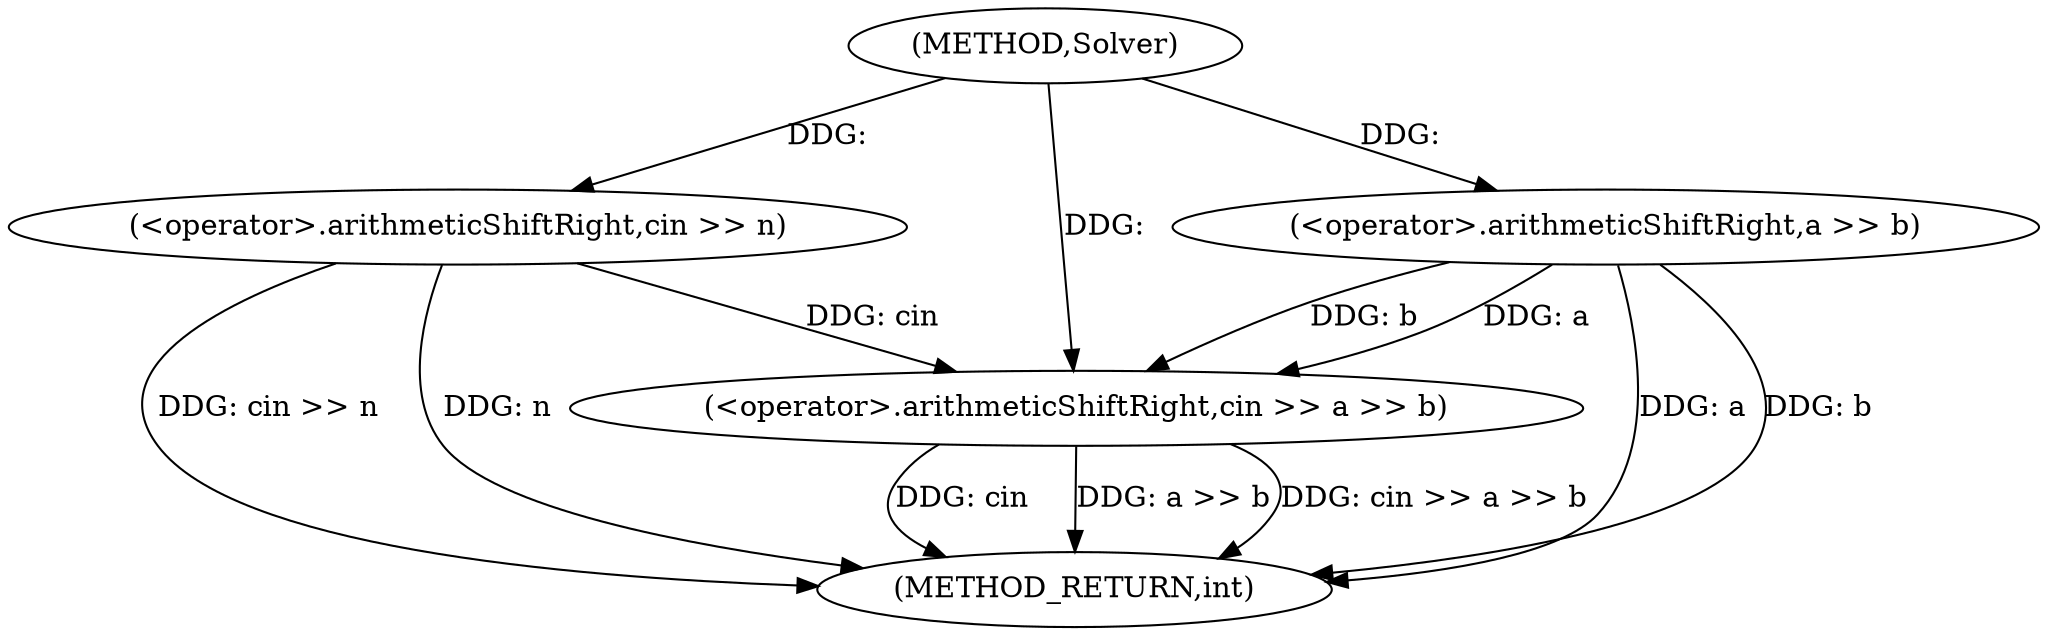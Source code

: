 digraph "Solver" {  
"1000262" [label = "(METHOD,Solver)" ]
"1000272" [label = "(METHOD_RETURN,int)" ]
"1000264" [label = "(<operator>.arithmeticShiftRight,cin >> n)" ]
"1000267" [label = "(<operator>.arithmeticShiftRight,cin >> a >> b)" ]
"1000269" [label = "(<operator>.arithmeticShiftRight,a >> b)" ]
  "1000264" -> "1000272"  [ label = "DDG: cin >> n"] 
  "1000267" -> "1000272"  [ label = "DDG: cin"] 
  "1000269" -> "1000272"  [ label = "DDG: a"] 
  "1000267" -> "1000272"  [ label = "DDG: a >> b"] 
  "1000267" -> "1000272"  [ label = "DDG: cin >> a >> b"] 
  "1000264" -> "1000272"  [ label = "DDG: n"] 
  "1000269" -> "1000272"  [ label = "DDG: b"] 
  "1000262" -> "1000264"  [ label = "DDG: "] 
  "1000264" -> "1000267"  [ label = "DDG: cin"] 
  "1000262" -> "1000267"  [ label = "DDG: "] 
  "1000269" -> "1000267"  [ label = "DDG: b"] 
  "1000269" -> "1000267"  [ label = "DDG: a"] 
  "1000262" -> "1000269"  [ label = "DDG: "] 
}

